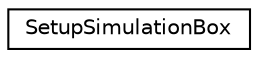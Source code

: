 digraph "Graphical Class Hierarchy"
{
 // LATEX_PDF_SIZE
  edge [fontname="Helvetica",fontsize="10",labelfontname="Helvetica",labelfontsize="10"];
  node [fontname="Helvetica",fontsize="10",shape=record];
  rankdir="LR";
  Node0 [label="SetupSimulationBox",height=0.2,width=0.4,color="black", fillcolor="white", style="filled",URL="$classSetupSimulationBox.html",tooltip="Setup simulation box."];
}
